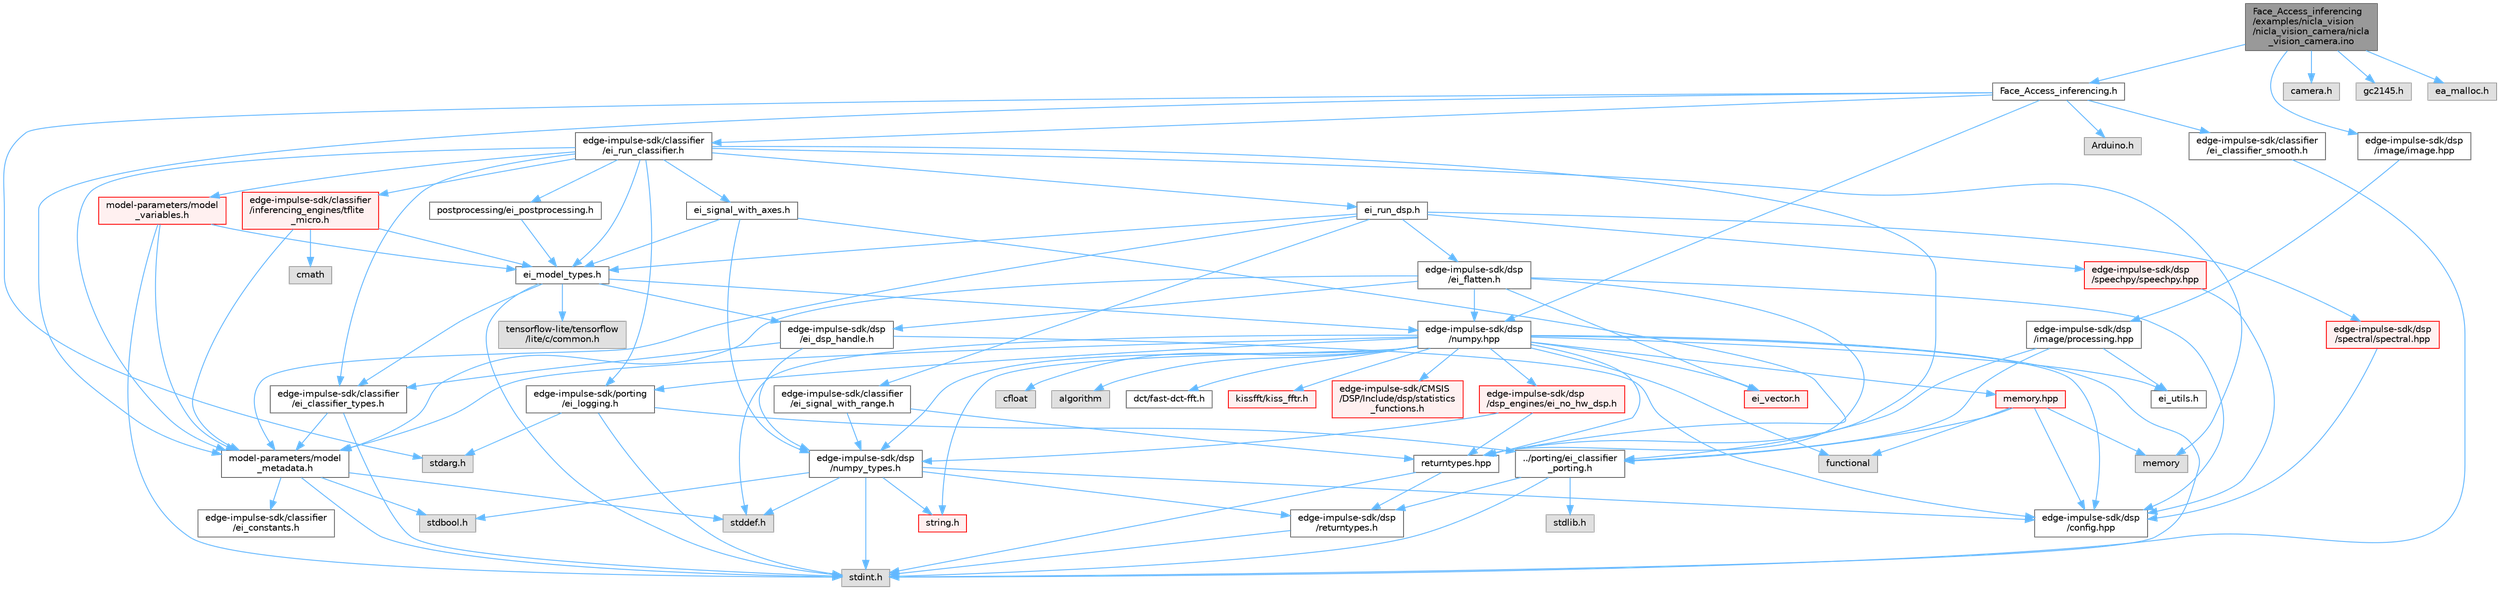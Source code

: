 digraph "Face_Access_inferencing/examples/nicla_vision/nicla_vision_camera/nicla_vision_camera.ino"
{
 // LATEX_PDF_SIZE
  bgcolor="transparent";
  edge [fontname=Helvetica,fontsize=10,labelfontname=Helvetica,labelfontsize=10];
  node [fontname=Helvetica,fontsize=10,shape=box,height=0.2,width=0.4];
  Node1 [id="Node000001",label="Face_Access_inferencing\l/examples/nicla_vision\l/nicla_vision_camera/nicla\l_vision_camera.ino",height=0.2,width=0.4,color="gray40", fillcolor="grey60", style="filled", fontcolor="black",tooltip=" "];
  Node1 -> Node2 [id="edge107_Node000001_Node000002",color="steelblue1",style="solid",tooltip=" "];
  Node2 [id="Node000002",label="Face_Access_inferencing.h",height=0.2,width=0.4,color="grey40", fillcolor="white", style="filled",URL="$_face___access__inferencing_8h.html",tooltip=" "];
  Node2 -> Node3 [id="edge108_Node000002_Node000003",color="steelblue1",style="solid",tooltip=" "];
  Node3 [id="Node000003",label="Arduino.h",height=0.2,width=0.4,color="grey60", fillcolor="#E0E0E0", style="filled",tooltip=" "];
  Node2 -> Node4 [id="edge109_Node000002_Node000004",color="steelblue1",style="solid",tooltip=" "];
  Node4 [id="Node000004",label="stdarg.h",height=0.2,width=0.4,color="grey60", fillcolor="#E0E0E0", style="filled",tooltip=" "];
  Node2 -> Node5 [id="edge110_Node000002_Node000005",color="steelblue1",style="solid",tooltip=" "];
  Node5 [id="Node000005",label="edge-impulse-sdk/classifier\l/ei_run_classifier.h",height=0.2,width=0.4,color="grey40", fillcolor="white", style="filled",URL="$ei__run__classifier_8h.html",tooltip=" "];
  Node5 -> Node6 [id="edge111_Node000005_Node000006",color="steelblue1",style="solid",tooltip=" "];
  Node6 [id="Node000006",label="ei_model_types.h",height=0.2,width=0.4,color="grey40", fillcolor="white", style="filled",URL="$ei__model__types_8h.html",tooltip=" "];
  Node6 -> Node7 [id="edge112_Node000006_Node000007",color="steelblue1",style="solid",tooltip=" "];
  Node7 [id="Node000007",label="stdint.h",height=0.2,width=0.4,color="grey60", fillcolor="#E0E0E0", style="filled",tooltip=" "];
  Node6 -> Node8 [id="edge113_Node000006_Node000008",color="steelblue1",style="solid",tooltip=" "];
  Node8 [id="Node000008",label="edge-impulse-sdk/classifier\l/ei_classifier_types.h",height=0.2,width=0.4,color="grey40", fillcolor="white", style="filled",URL="$ei__classifier__types_8h.html",tooltip=" "];
  Node8 -> Node7 [id="edge114_Node000008_Node000007",color="steelblue1",style="solid",tooltip=" "];
  Node8 -> Node9 [id="edge115_Node000008_Node000009",color="steelblue1",style="solid",tooltip=" "];
  Node9 [id="Node000009",label="model-parameters/model\l_metadata.h",height=0.2,width=0.4,color="grey40", fillcolor="white", style="filled",URL="$model__metadata_8h.html",tooltip=" "];
  Node9 -> Node7 [id="edge116_Node000009_Node000007",color="steelblue1",style="solid",tooltip=" "];
  Node9 -> Node10 [id="edge117_Node000009_Node000010",color="steelblue1",style="solid",tooltip=" "];
  Node10 [id="Node000010",label="stdbool.h",height=0.2,width=0.4,color="grey60", fillcolor="#E0E0E0", style="filled",tooltip=" "];
  Node9 -> Node11 [id="edge118_Node000009_Node000011",color="steelblue1",style="solid",tooltip=" "];
  Node11 [id="Node000011",label="stddef.h",height=0.2,width=0.4,color="grey60", fillcolor="#E0E0E0", style="filled",tooltip=" "];
  Node9 -> Node12 [id="edge119_Node000009_Node000012",color="steelblue1",style="solid",tooltip=" "];
  Node12 [id="Node000012",label="edge-impulse-sdk/classifier\l/ei_constants.h",height=0.2,width=0.4,color="grey40", fillcolor="white", style="filled",URL="$ei__constants_8h.html",tooltip=" "];
  Node6 -> Node13 [id="edge120_Node000006_Node000013",color="steelblue1",style="solid",tooltip=" "];
  Node13 [id="Node000013",label="edge-impulse-sdk/dsp\l/ei_dsp_handle.h",height=0.2,width=0.4,color="grey40", fillcolor="white", style="filled",URL="$ei__dsp__handle_8h.html",tooltip=" "];
  Node13 -> Node14 [id="edge121_Node000013_Node000014",color="steelblue1",style="solid",tooltip=" "];
  Node14 [id="Node000014",label="edge-impulse-sdk/dsp\l/config.hpp",height=0.2,width=0.4,color="grey40", fillcolor="white", style="filled",URL="$config_8hpp.html",tooltip=" "];
  Node13 -> Node15 [id="edge122_Node000013_Node000015",color="steelblue1",style="solid",tooltip=" "];
  Node15 [id="Node000015",label="edge-impulse-sdk/dsp\l/numpy_types.h",height=0.2,width=0.4,color="grey40", fillcolor="white", style="filled",URL="$numpy__types_8h.html",tooltip=" "];
  Node15 -> Node7 [id="edge123_Node000015_Node000007",color="steelblue1",style="solid",tooltip=" "];
  Node15 -> Node10 [id="edge124_Node000015_Node000010",color="steelblue1",style="solid",tooltip=" "];
  Node15 -> Node16 [id="edge125_Node000015_Node000016",color="steelblue1",style="solid",tooltip=" "];
  Node16 [id="Node000016",label="string.h",height=0.2,width=0.4,color="red", fillcolor="#FFF0F0", style="filled",URL="$string_8h.html",tooltip=" "];
  Node15 -> Node11 [id="edge126_Node000015_Node000011",color="steelblue1",style="solid",tooltip=" "];
  Node15 -> Node14 [id="edge127_Node000015_Node000014",color="steelblue1",style="solid",tooltip=" "];
  Node15 -> Node35 [id="edge128_Node000015_Node000035",color="steelblue1",style="solid",tooltip=" "];
  Node35 [id="Node000035",label="edge-impulse-sdk/dsp\l/returntypes.h",height=0.2,width=0.4,color="grey40", fillcolor="white", style="filled",URL="$returntypes_8h.html",tooltip=" "];
  Node35 -> Node7 [id="edge129_Node000035_Node000007",color="steelblue1",style="solid",tooltip=" "];
  Node13 -> Node8 [id="edge130_Node000013_Node000008",color="steelblue1",style="solid",tooltip=" "];
  Node6 -> Node36 [id="edge131_Node000006_Node000036",color="steelblue1",style="solid",tooltip=" "];
  Node36 [id="Node000036",label="edge-impulse-sdk/dsp\l/numpy.hpp",height=0.2,width=0.4,color="grey40", fillcolor="white", style="filled",URL="$numpy_8hpp.html",tooltip=" "];
  Node36 -> Node7 [id="edge132_Node000036_Node000007",color="steelblue1",style="solid",tooltip=" "];
  Node36 -> Node16 [id="edge133_Node000036_Node000016",color="steelblue1",style="solid",tooltip=" "];
  Node36 -> Node11 [id="edge134_Node000036_Node000011",color="steelblue1",style="solid",tooltip=" "];
  Node36 -> Node37 [id="edge135_Node000036_Node000037",color="steelblue1",style="solid",tooltip=" "];
  Node37 [id="Node000037",label="cfloat",height=0.2,width=0.4,color="grey60", fillcolor="#E0E0E0", style="filled",tooltip=" "];
  Node36 -> Node38 [id="edge136_Node000036_Node000038",color="steelblue1",style="solid",tooltip=" "];
  Node38 [id="Node000038",label="ei_vector.h",height=0.2,width=0.4,color="red", fillcolor="#FFF0F0", style="filled",URL="$ei__vector_8h.html",tooltip=" "];
  Node36 -> Node28 [id="edge137_Node000036_Node000028",color="steelblue1",style="solid",tooltip=" "];
  Node28 [id="Node000028",label="algorithm",height=0.2,width=0.4,color="grey60", fillcolor="#E0E0E0", style="filled",tooltip=" "];
  Node36 -> Node15 [id="edge138_Node000036_Node000015",color="steelblue1",style="solid",tooltip=" "];
  Node36 -> Node14 [id="edge139_Node000036_Node000014",color="steelblue1",style="solid",tooltip=" "];
  Node36 -> Node46 [id="edge140_Node000036_Node000046",color="steelblue1",style="solid",tooltip=" "];
  Node46 [id="Node000046",label="returntypes.hpp",height=0.2,width=0.4,color="grey40", fillcolor="white", style="filled",URL="$returntypes_8hpp.html",tooltip=" "];
  Node46 -> Node7 [id="edge141_Node000046_Node000007",color="steelblue1",style="solid",tooltip=" "];
  Node46 -> Node35 [id="edge142_Node000046_Node000035",color="steelblue1",style="solid",tooltip=" "];
  Node36 -> Node40 [id="edge143_Node000036_Node000040",color="steelblue1",style="solid",tooltip=" "];
  Node40 [id="Node000040",label="memory.hpp",height=0.2,width=0.4,color="red", fillcolor="#FFF0F0", style="filled",URL="$memory_8hpp.html",tooltip=" "];
  Node40 -> Node41 [id="edge144_Node000040_Node000041",color="steelblue1",style="solid",tooltip=" "];
  Node41 [id="Node000041",label="functional",height=0.2,width=0.4,color="grey60", fillcolor="#E0E0E0", style="filled",tooltip=" "];
  Node40 -> Node30 [id="edge145_Node000040_Node000030",color="steelblue1",style="solid",tooltip=" "];
  Node30 [id="Node000030",label="memory",height=0.2,width=0.4,color="grey60", fillcolor="#E0E0E0", style="filled",tooltip=" "];
  Node40 -> Node43 [id="edge146_Node000040_Node000043",color="steelblue1",style="solid",tooltip=" "];
  Node43 [id="Node000043",label="../porting/ei_classifier\l_porting.h",height=0.2,width=0.4,color="grey40", fillcolor="white", style="filled",URL="$ei__classifier__porting_8h.html",tooltip=" "];
  Node43 -> Node7 [id="edge147_Node000043_Node000007",color="steelblue1",style="solid",tooltip=" "];
  Node43 -> Node44 [id="edge148_Node000043_Node000044",color="steelblue1",style="solid",tooltip=" "];
  Node44 [id="Node000044",label="stdlib.h",height=0.2,width=0.4,color="grey60", fillcolor="#E0E0E0", style="filled",tooltip=" "];
  Node43 -> Node35 [id="edge149_Node000043_Node000035",color="steelblue1",style="solid",tooltip=" "];
  Node40 -> Node14 [id="edge150_Node000040_Node000014",color="steelblue1",style="solid",tooltip=" "];
  Node36 -> Node47 [id="edge151_Node000036_Node000047",color="steelblue1",style="solid",tooltip=" "];
  Node47 [id="Node000047",label="ei_utils.h",height=0.2,width=0.4,color="grey40", fillcolor="white", style="filled",URL="$ei__utils_8h.html",tooltip=" "];
  Node36 -> Node48 [id="edge152_Node000036_Node000048",color="steelblue1",style="solid",tooltip=" "];
  Node48 [id="Node000048",label="dct/fast-dct-fft.h",height=0.2,width=0.4,color="grey40", fillcolor="white", style="filled",URL="$fast-dct-fft_8h.html",tooltip=" "];
  Node36 -> Node49 [id="edge153_Node000036_Node000049",color="steelblue1",style="solid",tooltip=" "];
  Node49 [id="Node000049",label="kissfft/kiss_fftr.h",height=0.2,width=0.4,color="red", fillcolor="#FFF0F0", style="filled",URL="$_face___access__inferencing_2src_2edge-impulse-sdk_2dsp_2kissfft_2kiss__fftr_8h.html",tooltip=" "];
  Node36 -> Node52 [id="edge154_Node000036_Node000052",color="steelblue1",style="solid",tooltip=" "];
  Node52 [id="Node000052",label="edge-impulse-sdk/porting\l/ei_logging.h",height=0.2,width=0.4,color="grey40", fillcolor="white", style="filled",URL="$ei__logging_8h.html",tooltip=" "];
  Node52 -> Node7 [id="edge155_Node000052_Node000007",color="steelblue1",style="solid",tooltip=" "];
  Node52 -> Node4 [id="edge156_Node000052_Node000004",color="steelblue1",style="solid",tooltip=" "];
  Node52 -> Node43 [id="edge157_Node000052_Node000043",color="steelblue1",style="solid",tooltip=" "];
  Node36 -> Node9 [id="edge158_Node000036_Node000009",color="steelblue1",style="solid",tooltip=" "];
  Node36 -> Node53 [id="edge159_Node000036_Node000053",color="steelblue1",style="solid",tooltip=" "];
  Node53 [id="Node000053",label="edge-impulse-sdk/dsp\l/dsp_engines/ei_no_hw_dsp.h",height=0.2,width=0.4,color="red", fillcolor="#FFF0F0", style="filled",URL="$ei__no__hw__dsp_8h.html",tooltip=" "];
  Node53 -> Node46 [id="edge160_Node000053_Node000046",color="steelblue1",style="solid",tooltip=" "];
  Node53 -> Node15 [id="edge161_Node000053_Node000015",color="steelblue1",style="solid",tooltip=" "];
  Node36 -> Node54 [id="edge162_Node000036_Node000054",color="steelblue1",style="solid",tooltip=" "];
  Node54 [id="Node000054",label="edge-impulse-sdk/CMSIS\l/DSP/Include/dsp/statistics\l_functions.h",height=0.2,width=0.4,color="red", fillcolor="#FFF0F0", style="filled",URL="$statistics__functions_8h.html",tooltip=" "];
  Node36 -> Node41 [id="edge163_Node000036_Node000041",color="steelblue1",style="solid",tooltip=" "];
  Node6 -> Node64 [id="edge164_Node000006_Node000064",color="steelblue1",style="solid",tooltip=" "];
  Node64 [id="Node000064",label="tensorflow-lite/tensorflow\l/lite/c/common.h",height=0.2,width=0.4,color="grey60", fillcolor="#E0E0E0", style="filled",tooltip=" "];
  Node5 -> Node9 [id="edge165_Node000005_Node000009",color="steelblue1",style="solid",tooltip=" "];
  Node5 -> Node65 [id="edge166_Node000005_Node000065",color="steelblue1",style="solid",tooltip=" "];
  Node65 [id="Node000065",label="ei_run_dsp.h",height=0.2,width=0.4,color="grey40", fillcolor="white", style="filled",URL="$ei__run__dsp_8h.html",tooltip=" "];
  Node65 -> Node6 [id="edge167_Node000065_Node000006",color="steelblue1",style="solid",tooltip=" "];
  Node65 -> Node66 [id="edge168_Node000065_Node000066",color="steelblue1",style="solid",tooltip=" "];
  Node66 [id="Node000066",label="edge-impulse-sdk/dsp\l/spectral/spectral.hpp",height=0.2,width=0.4,color="red", fillcolor="#FFF0F0", style="filled",URL="$spectral_8hpp.html",tooltip=" "];
  Node66 -> Node14 [id="edge169_Node000066_Node000014",color="steelblue1",style="solid",tooltip=" "];
  Node65 -> Node74 [id="edge170_Node000065_Node000074",color="steelblue1",style="solid",tooltip=" "];
  Node74 [id="Node000074",label="edge-impulse-sdk/dsp\l/speechpy/speechpy.hpp",height=0.2,width=0.4,color="red", fillcolor="#FFF0F0", style="filled",URL="$speechpy_8hpp.html",tooltip=" "];
  Node74 -> Node14 [id="edge171_Node000074_Node000014",color="steelblue1",style="solid",tooltip=" "];
  Node65 -> Node78 [id="edge172_Node000065_Node000078",color="steelblue1",style="solid",tooltip=" "];
  Node78 [id="Node000078",label="edge-impulse-sdk/classifier\l/ei_signal_with_range.h",height=0.2,width=0.4,color="grey40", fillcolor="white", style="filled",URL="$ei__signal__with__range_8h.html",tooltip=" "];
  Node78 -> Node15 [id="edge173_Node000078_Node000015",color="steelblue1",style="solid",tooltip=" "];
  Node78 -> Node46 [id="edge174_Node000078_Node000046",color="steelblue1",style="solid",tooltip=" "];
  Node65 -> Node79 [id="edge175_Node000065_Node000079",color="steelblue1",style="solid",tooltip=" "];
  Node79 [id="Node000079",label="edge-impulse-sdk/dsp\l/ei_flatten.h",height=0.2,width=0.4,color="grey40", fillcolor="white", style="filled",URL="$ei__flatten_8h.html",tooltip=" "];
  Node79 -> Node38 [id="edge176_Node000079_Node000038",color="steelblue1",style="solid",tooltip=" "];
  Node79 -> Node46 [id="edge177_Node000079_Node000046",color="steelblue1",style="solid",tooltip=" "];
  Node79 -> Node13 [id="edge178_Node000079_Node000013",color="steelblue1",style="solid",tooltip=" "];
  Node79 -> Node9 [id="edge179_Node000079_Node000009",color="steelblue1",style="solid",tooltip=" "];
  Node79 -> Node36 [id="edge180_Node000079_Node000036",color="steelblue1",style="solid",tooltip=" "];
  Node79 -> Node14 [id="edge181_Node000079_Node000014",color="steelblue1",style="solid",tooltip=" "];
  Node65 -> Node9 [id="edge182_Node000065_Node000009",color="steelblue1",style="solid",tooltip=" "];
  Node5 -> Node8 [id="edge183_Node000005_Node000008",color="steelblue1",style="solid",tooltip=" "];
  Node5 -> Node80 [id="edge184_Node000005_Node000080",color="steelblue1",style="solid",tooltip=" "];
  Node80 [id="Node000080",label="ei_signal_with_axes.h",height=0.2,width=0.4,color="grey40", fillcolor="white", style="filled",URL="$ei__signal__with__axes_8h.html",tooltip=" "];
  Node80 -> Node15 [id="edge185_Node000080_Node000015",color="steelblue1",style="solid",tooltip=" "];
  Node80 -> Node46 [id="edge186_Node000080_Node000046",color="steelblue1",style="solid",tooltip=" "];
  Node80 -> Node6 [id="edge187_Node000080_Node000006",color="steelblue1",style="solid",tooltip=" "];
  Node5 -> Node81 [id="edge188_Node000005_Node000081",color="steelblue1",style="solid",tooltip=" "];
  Node81 [id="Node000081",label="postprocessing/ei_postprocessing.h",height=0.2,width=0.4,color="grey40", fillcolor="white", style="filled",URL="$ei__postprocessing_8h.html",tooltip=" "];
  Node81 -> Node6 [id="edge189_Node000081_Node000006",color="steelblue1",style="solid",tooltip=" "];
  Node5 -> Node43 [id="edge190_Node000005_Node000043",color="steelblue1",style="solid",tooltip=" "];
  Node5 -> Node52 [id="edge191_Node000005_Node000052",color="steelblue1",style="solid",tooltip=" "];
  Node5 -> Node30 [id="edge192_Node000005_Node000030",color="steelblue1",style="solid",tooltip=" "];
  Node5 -> Node82 [id="edge193_Node000005_Node000082",color="steelblue1",style="solid",tooltip=" "];
  Node82 [id="Node000082",label="edge-impulse-sdk/classifier\l/inferencing_engines/tflite\l_micro.h",height=0.2,width=0.4,color="red", fillcolor="#FFF0F0", style="filled",URL="$tflite__micro_8h.html",tooltip=" "];
  Node82 -> Node9 [id="edge194_Node000082_Node000009",color="steelblue1",style="solid",tooltip=" "];
  Node82 -> Node83 [id="edge195_Node000082_Node000083",color="steelblue1",style="solid",tooltip=" "];
  Node83 [id="Node000083",label="cmath",height=0.2,width=0.4,color="grey60", fillcolor="#E0E0E0", style="filled",tooltip=" "];
  Node82 -> Node6 [id="edge196_Node000082_Node000006",color="steelblue1",style="solid",tooltip=" "];
  Node5 -> Node179 [id="edge197_Node000005_Node000179",color="steelblue1",style="solid",tooltip=" "];
  Node179 [id="Node000179",label="model-parameters/model\l_variables.h",height=0.2,width=0.4,color="red", fillcolor="#FFF0F0", style="filled",URL="$model__variables_8h.html",tooltip=" "];
  Node179 -> Node7 [id="edge198_Node000179_Node000007",color="steelblue1",style="solid",tooltip=" "];
  Node179 -> Node9 [id="edge199_Node000179_Node000009",color="steelblue1",style="solid",tooltip=" "];
  Node179 -> Node6 [id="edge200_Node000179_Node000006",color="steelblue1",style="solid",tooltip=" "];
  Node2 -> Node36 [id="edge201_Node000002_Node000036",color="steelblue1",style="solid",tooltip=" "];
  Node2 -> Node9 [id="edge202_Node000002_Node000009",color="steelblue1",style="solid",tooltip=" "];
  Node2 -> Node182 [id="edge203_Node000002_Node000182",color="steelblue1",style="solid",tooltip=" "];
  Node182 [id="Node000182",label="edge-impulse-sdk/classifier\l/ei_classifier_smooth.h",height=0.2,width=0.4,color="grey40", fillcolor="white", style="filled",URL="$ei__classifier__smooth_8h.html",tooltip=" "];
  Node182 -> Node7 [id="edge204_Node000182_Node000007",color="steelblue1",style="solid",tooltip=" "];
  Node1 -> Node183 [id="edge205_Node000001_Node000183",color="steelblue1",style="solid",tooltip=" "];
  Node183 [id="Node000183",label="edge-impulse-sdk/dsp\l/image/image.hpp",height=0.2,width=0.4,color="grey40", fillcolor="white", style="filled",URL="$image_8hpp.html",tooltip=" "];
  Node183 -> Node184 [id="edge206_Node000183_Node000184",color="steelblue1",style="solid",tooltip=" "];
  Node184 [id="Node000184",label="edge-impulse-sdk/dsp\l/image/processing.hpp",height=0.2,width=0.4,color="grey40", fillcolor="white", style="filled",URL="$image_2processing_8hpp.html",tooltip=" "];
  Node184 -> Node47 [id="edge207_Node000184_Node000047",color="steelblue1",style="solid",tooltip=" "];
  Node184 -> Node43 [id="edge208_Node000184_Node000043",color="steelblue1",style="solid",tooltip=" "];
  Node184 -> Node46 [id="edge209_Node000184_Node000046",color="steelblue1",style="solid",tooltip=" "];
  Node1 -> Node185 [id="edge210_Node000001_Node000185",color="steelblue1",style="solid",tooltip=" "];
  Node185 [id="Node000185",label="camera.h",height=0.2,width=0.4,color="grey60", fillcolor="#E0E0E0", style="filled",tooltip=" "];
  Node1 -> Node186 [id="edge211_Node000001_Node000186",color="steelblue1",style="solid",tooltip=" "];
  Node186 [id="Node000186",label="gc2145.h",height=0.2,width=0.4,color="grey60", fillcolor="#E0E0E0", style="filled",tooltip=" "];
  Node1 -> Node187 [id="edge212_Node000001_Node000187",color="steelblue1",style="solid",tooltip=" "];
  Node187 [id="Node000187",label="ea_malloc.h",height=0.2,width=0.4,color="grey60", fillcolor="#E0E0E0", style="filled",tooltip=" "];
}
